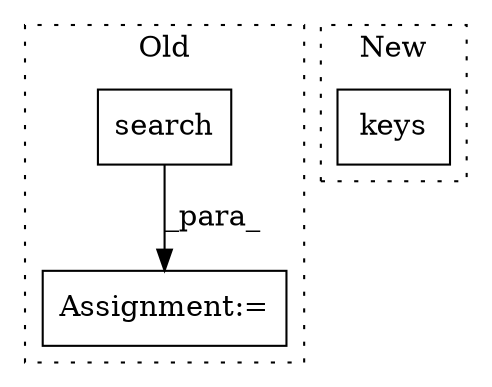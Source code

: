 digraph G {
subgraph cluster0 {
1 [label="search" a="32" s="15798,15833" l="7,1" shape="box"];
3 [label="Assignment:=" a="7" s="15794" l="1" shape="box"];
label = "Old";
style="dotted";
}
subgraph cluster1 {
2 [label="keys" a="32" s="15703" l="6" shape="box"];
label = "New";
style="dotted";
}
1 -> 3 [label="_para_"];
}